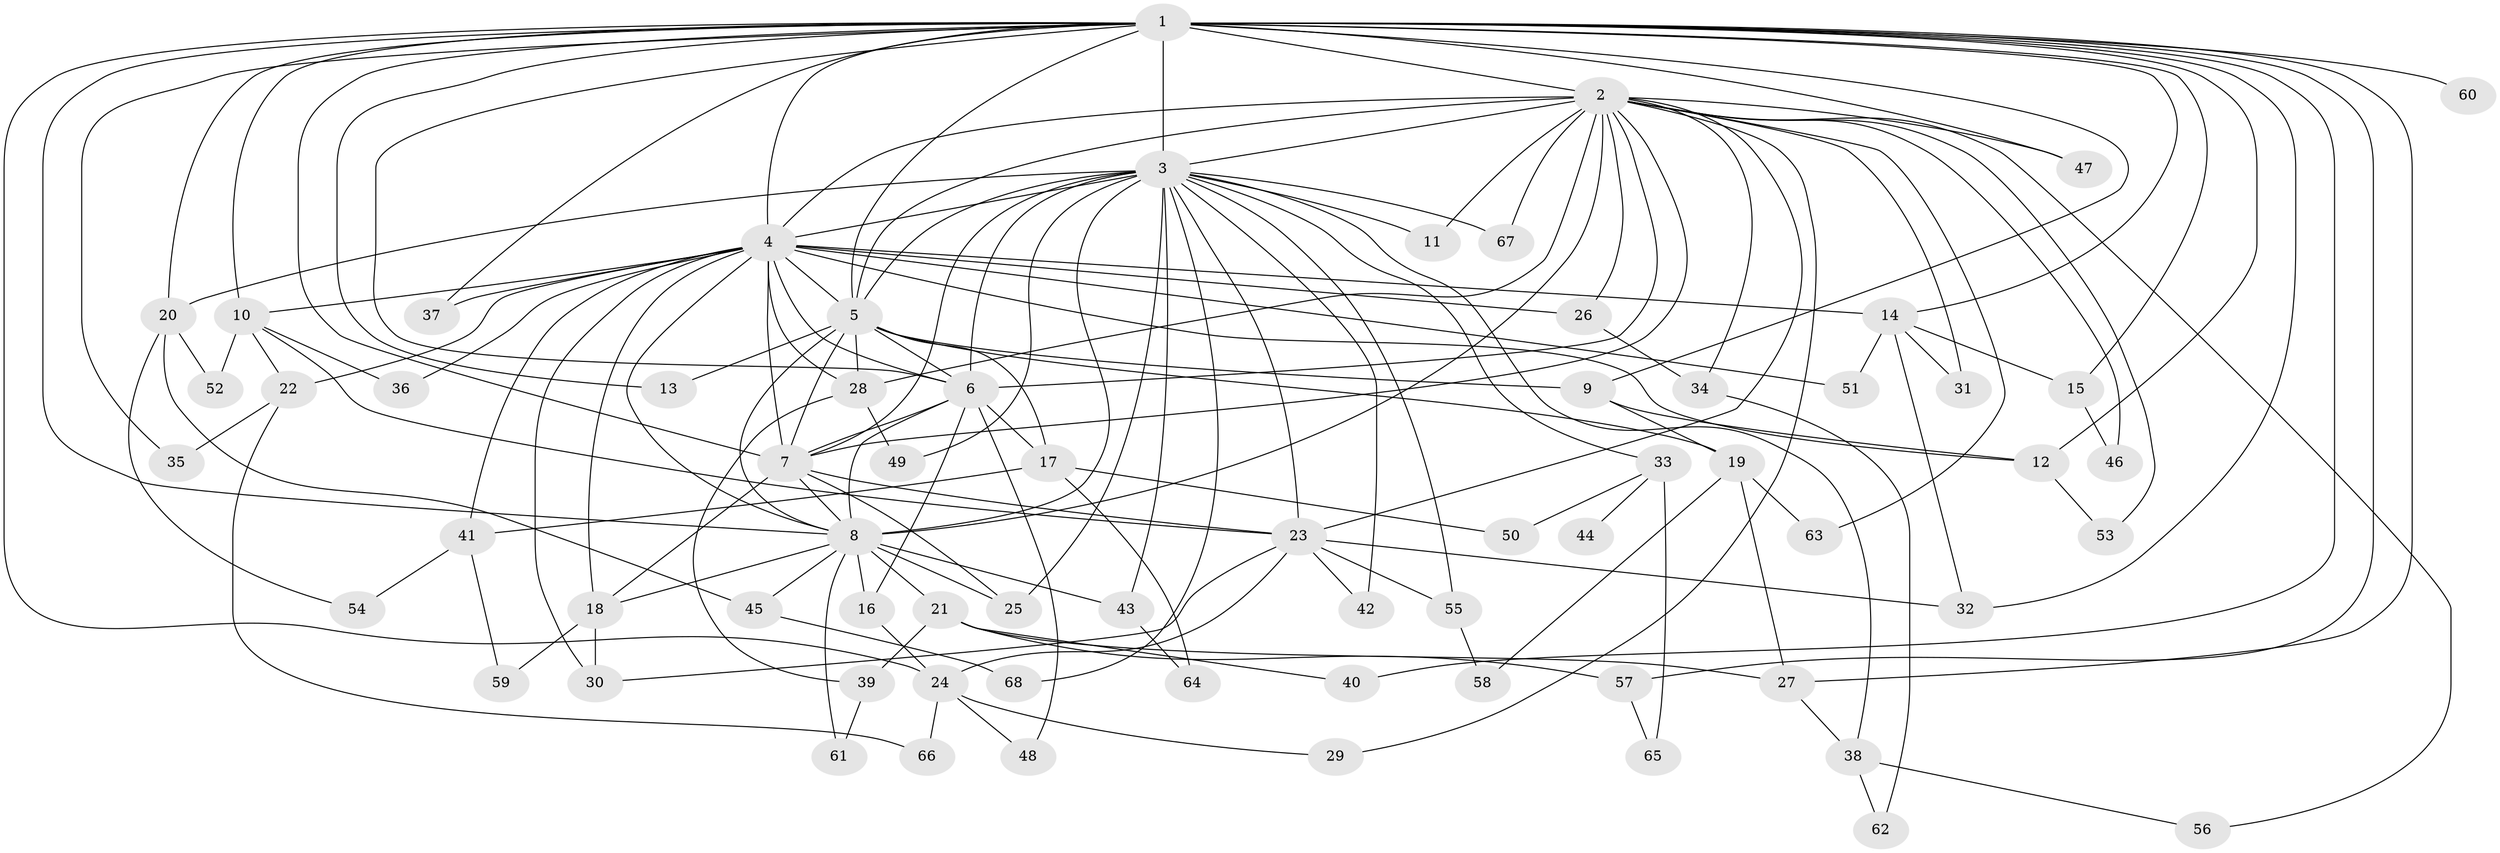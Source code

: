 // original degree distribution, {18: 0.010309278350515464, 16: 0.010309278350515464, 19: 0.020618556701030927, 26: 0.010309278350515464, 24: 0.010309278350515464, 17: 0.010309278350515464, 13: 0.010309278350515464, 22: 0.010309278350515464, 21: 0.010309278350515464, 4: 0.10309278350515463, 6: 0.041237113402061855, 2: 0.5154639175257731, 3: 0.18556701030927836, 5: 0.05154639175257732}
// Generated by graph-tools (version 1.1) at 2025/49/03/04/25 22:49:47]
// undirected, 68 vertices, 154 edges
graph export_dot {
  node [color=gray90,style=filled];
  1;
  2;
  3;
  4;
  5;
  6;
  7;
  8;
  9;
  10;
  11;
  12;
  13;
  14;
  15;
  16;
  17;
  18;
  19;
  20;
  21;
  22;
  23;
  24;
  25;
  26;
  27;
  28;
  29;
  30;
  31;
  32;
  33;
  34;
  35;
  36;
  37;
  38;
  39;
  40;
  41;
  42;
  43;
  44;
  45;
  46;
  47;
  48;
  49;
  50;
  51;
  52;
  53;
  54;
  55;
  56;
  57;
  58;
  59;
  60;
  61;
  62;
  63;
  64;
  65;
  66;
  67;
  68;
  1 -- 2 [weight=4.0];
  1 -- 3 [weight=2.0];
  1 -- 4 [weight=2.0];
  1 -- 5 [weight=2.0];
  1 -- 6 [weight=2.0];
  1 -- 7 [weight=2.0];
  1 -- 8 [weight=2.0];
  1 -- 9 [weight=1.0];
  1 -- 10 [weight=1.0];
  1 -- 12 [weight=2.0];
  1 -- 13 [weight=1.0];
  1 -- 14 [weight=1.0];
  1 -- 15 [weight=1.0];
  1 -- 20 [weight=1.0];
  1 -- 24 [weight=1.0];
  1 -- 27 [weight=1.0];
  1 -- 32 [weight=1.0];
  1 -- 35 [weight=1.0];
  1 -- 37 [weight=1.0];
  1 -- 40 [weight=1.0];
  1 -- 47 [weight=2.0];
  1 -- 57 [weight=1.0];
  1 -- 60 [weight=2.0];
  2 -- 3 [weight=3.0];
  2 -- 4 [weight=2.0];
  2 -- 5 [weight=2.0];
  2 -- 6 [weight=2.0];
  2 -- 7 [weight=2.0];
  2 -- 8 [weight=2.0];
  2 -- 11 [weight=1.0];
  2 -- 23 [weight=2.0];
  2 -- 26 [weight=1.0];
  2 -- 28 [weight=1.0];
  2 -- 29 [weight=1.0];
  2 -- 31 [weight=1.0];
  2 -- 34 [weight=1.0];
  2 -- 46 [weight=1.0];
  2 -- 47 [weight=1.0];
  2 -- 53 [weight=1.0];
  2 -- 56 [weight=1.0];
  2 -- 63 [weight=1.0];
  2 -- 67 [weight=1.0];
  3 -- 4 [weight=1.0];
  3 -- 5 [weight=2.0];
  3 -- 6 [weight=2.0];
  3 -- 7 [weight=1.0];
  3 -- 8 [weight=2.0];
  3 -- 11 [weight=1.0];
  3 -- 20 [weight=1.0];
  3 -- 23 [weight=1.0];
  3 -- 25 [weight=1.0];
  3 -- 33 [weight=1.0];
  3 -- 38 [weight=1.0];
  3 -- 42 [weight=1.0];
  3 -- 43 [weight=1.0];
  3 -- 49 [weight=1.0];
  3 -- 55 [weight=1.0];
  3 -- 67 [weight=1.0];
  3 -- 68 [weight=1.0];
  4 -- 5 [weight=3.0];
  4 -- 6 [weight=1.0];
  4 -- 7 [weight=2.0];
  4 -- 8 [weight=1.0];
  4 -- 10 [weight=1.0];
  4 -- 12 [weight=1.0];
  4 -- 14 [weight=1.0];
  4 -- 18 [weight=1.0];
  4 -- 22 [weight=1.0];
  4 -- 26 [weight=1.0];
  4 -- 28 [weight=1.0];
  4 -- 30 [weight=1.0];
  4 -- 36 [weight=1.0];
  4 -- 37 [weight=1.0];
  4 -- 41 [weight=1.0];
  4 -- 51 [weight=1.0];
  5 -- 6 [weight=1.0];
  5 -- 7 [weight=2.0];
  5 -- 8 [weight=1.0];
  5 -- 9 [weight=1.0];
  5 -- 13 [weight=1.0];
  5 -- 17 [weight=1.0];
  5 -- 19 [weight=1.0];
  5 -- 28 [weight=1.0];
  6 -- 7 [weight=1.0];
  6 -- 8 [weight=1.0];
  6 -- 16 [weight=1.0];
  6 -- 17 [weight=1.0];
  6 -- 48 [weight=1.0];
  7 -- 8 [weight=1.0];
  7 -- 18 [weight=2.0];
  7 -- 23 [weight=9.0];
  7 -- 25 [weight=1.0];
  8 -- 16 [weight=1.0];
  8 -- 18 [weight=1.0];
  8 -- 21 [weight=2.0];
  8 -- 25 [weight=1.0];
  8 -- 43 [weight=1.0];
  8 -- 45 [weight=1.0];
  8 -- 61 [weight=1.0];
  9 -- 12 [weight=1.0];
  9 -- 19 [weight=1.0];
  10 -- 22 [weight=1.0];
  10 -- 23 [weight=1.0];
  10 -- 36 [weight=1.0];
  10 -- 52 [weight=1.0];
  12 -- 53 [weight=1.0];
  14 -- 15 [weight=1.0];
  14 -- 31 [weight=1.0];
  14 -- 32 [weight=1.0];
  14 -- 51 [weight=1.0];
  15 -- 46 [weight=1.0];
  16 -- 24 [weight=1.0];
  17 -- 41 [weight=1.0];
  17 -- 50 [weight=1.0];
  17 -- 64 [weight=1.0];
  18 -- 30 [weight=1.0];
  18 -- 59 [weight=1.0];
  19 -- 27 [weight=1.0];
  19 -- 58 [weight=1.0];
  19 -- 63 [weight=1.0];
  20 -- 45 [weight=1.0];
  20 -- 52 [weight=1.0];
  20 -- 54 [weight=1.0];
  21 -- 27 [weight=1.0];
  21 -- 39 [weight=1.0];
  21 -- 40 [weight=1.0];
  21 -- 57 [weight=1.0];
  22 -- 35 [weight=1.0];
  22 -- 66 [weight=1.0];
  23 -- 24 [weight=1.0];
  23 -- 30 [weight=1.0];
  23 -- 32 [weight=1.0];
  23 -- 42 [weight=1.0];
  23 -- 55 [weight=1.0];
  24 -- 29 [weight=1.0];
  24 -- 48 [weight=1.0];
  24 -- 66 [weight=1.0];
  26 -- 34 [weight=1.0];
  27 -- 38 [weight=1.0];
  28 -- 39 [weight=1.0];
  28 -- 49 [weight=1.0];
  33 -- 44 [weight=1.0];
  33 -- 50 [weight=1.0];
  33 -- 65 [weight=1.0];
  34 -- 62 [weight=1.0];
  38 -- 56 [weight=1.0];
  38 -- 62 [weight=1.0];
  39 -- 61 [weight=1.0];
  41 -- 54 [weight=1.0];
  41 -- 59 [weight=1.0];
  43 -- 64 [weight=1.0];
  45 -- 68 [weight=1.0];
  55 -- 58 [weight=1.0];
  57 -- 65 [weight=1.0];
}
